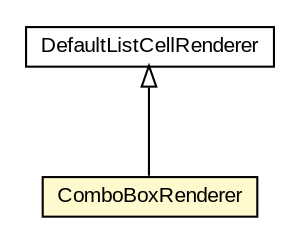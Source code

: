 #!/usr/local/bin/dot
#
# Class diagram 
# Generated by UMLGraph version 5.3 (http://www.umlgraph.org/)
#

digraph G {
	edge [fontname="arial",fontsize=10,labelfontname="arial",labelfontsize=10];
	node [fontname="arial",fontsize=10,shape=plaintext];
	nodesep=0.25;
	ranksep=0.5;
	// context.arch.intelligibility.presenters.QueryPanel.ComboBoxRenderer
	c147976 [label=<<table title="context.arch.intelligibility.presenters.QueryPanel.ComboBoxRenderer" border="0" cellborder="1" cellspacing="0" cellpadding="2" port="p" bgcolor="lemonChiffon" href="./QueryPanel.ComboBoxRenderer.html">
		<tr><td><table border="0" cellspacing="0" cellpadding="1">
<tr><td align="center" balign="center"> ComboBoxRenderer </td></tr>
		</table></td></tr>
		</table>>, fontname="arial", fontcolor="black", fontsize=10.0];
	//context.arch.intelligibility.presenters.QueryPanel.ComboBoxRenderer extends javax.swing.DefaultListCellRenderer
	c148025:p -> c147976:p [dir=back,arrowtail=empty];
	// javax.swing.DefaultListCellRenderer
	c148025 [label=<<table title="javax.swing.DefaultListCellRenderer" border="0" cellborder="1" cellspacing="0" cellpadding="2" port="p" href="http://java.sun.com/j2se/1.4.2/docs/api/javax/swing/DefaultListCellRenderer.html">
		<tr><td><table border="0" cellspacing="0" cellpadding="1">
<tr><td align="center" balign="center"> DefaultListCellRenderer </td></tr>
		</table></td></tr>
		</table>>, fontname="arial", fontcolor="black", fontsize=10.0];
}

